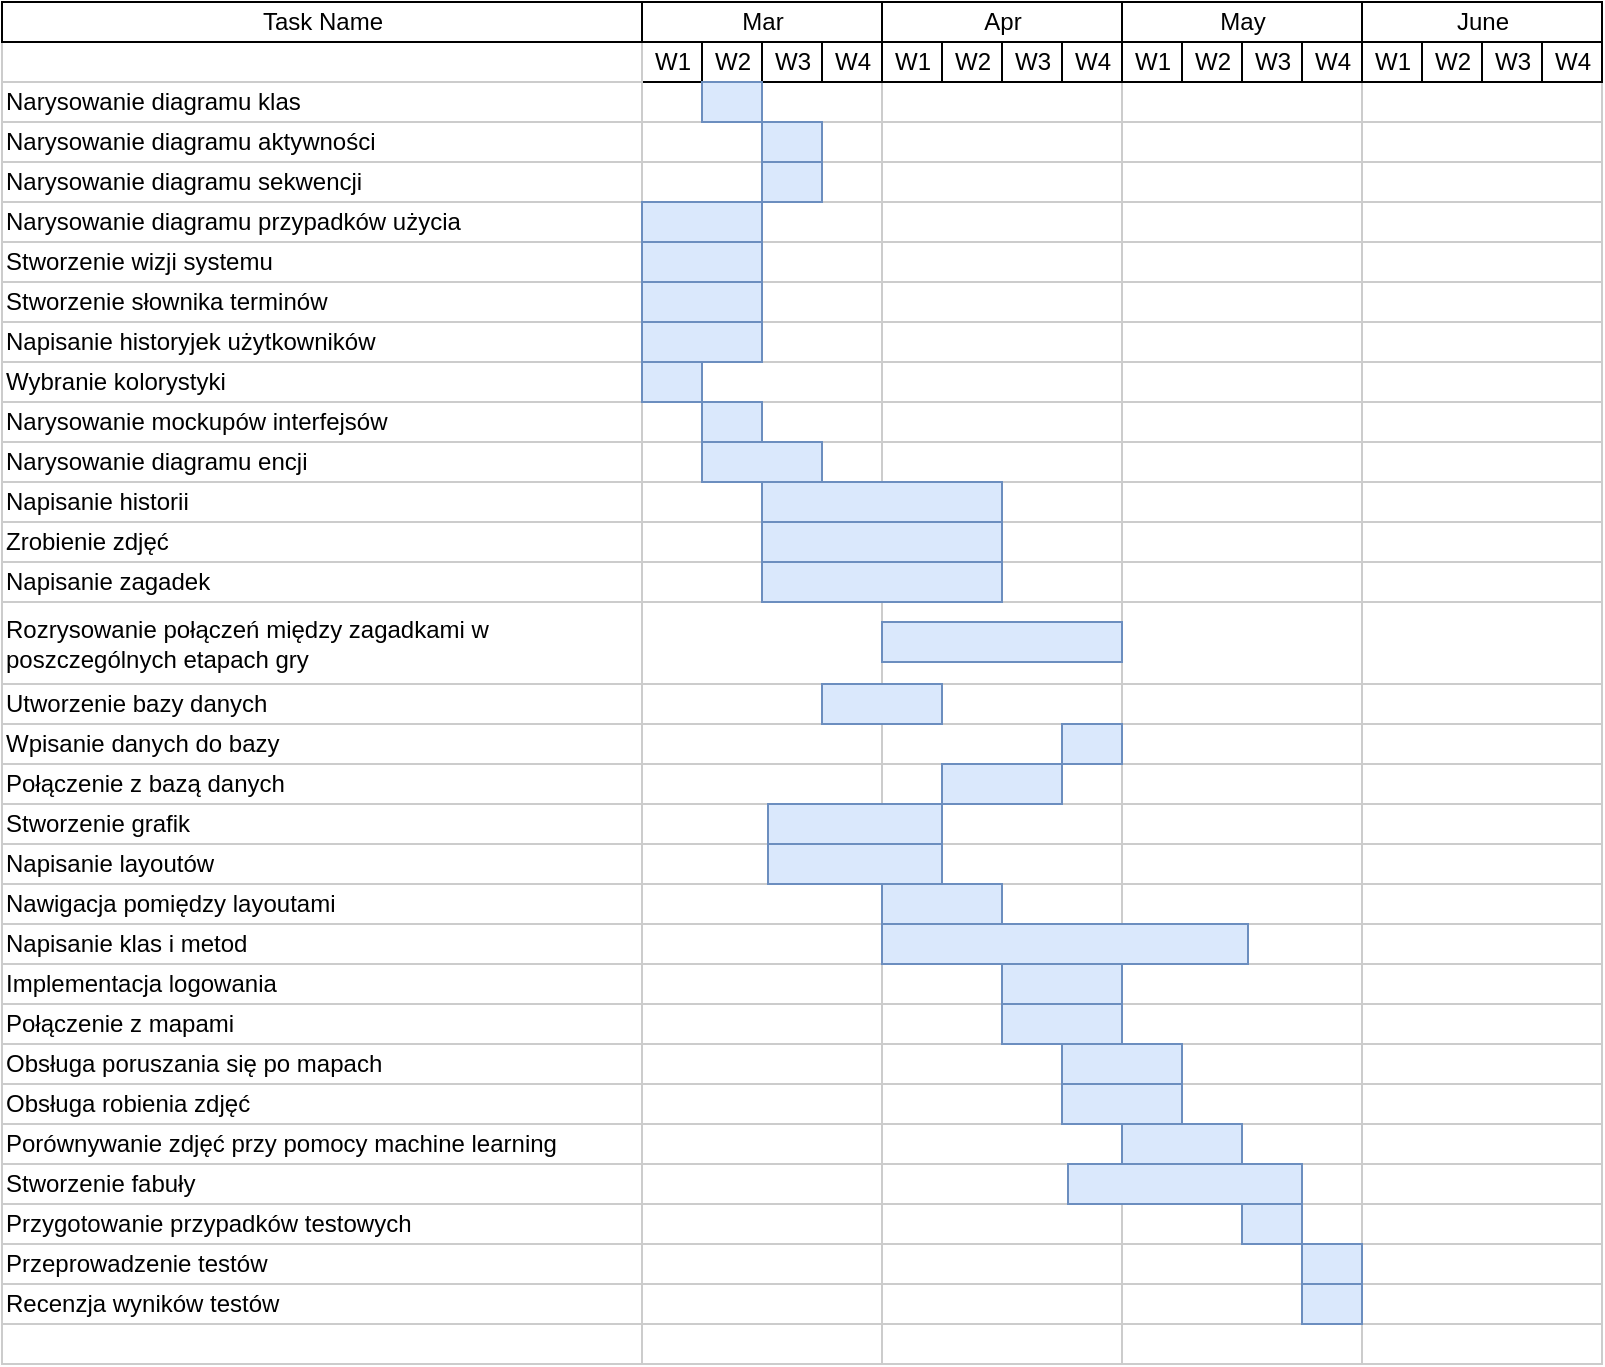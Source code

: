 <mxfile version="12.7.9" type="device"><diagram name="Page-1" id="2c4490ee-f0b8-94ab-5012-d5dc3445f7a3"><mxGraphModel dx="1359" dy="785" grid="1" gridSize="10" guides="1" tooltips="1" connect="0" arrows="1" fold="1" page="1" pageScale="1.5" pageWidth="1169" pageHeight="826" background="#ffffff" math="0" shadow="0"><root><mxCell id="0" style=";html=1;"/><mxCell id="1" style=";html=1;" parent="0"/><mxCell id="67c90442a009f359-279" value="Mar" style="strokeWidth=1;fontStyle=0;html=1;" parent="1" vertex="1"><mxGeometry x="397" y="20" width="120" height="20" as="geometry"/></mxCell><mxCell id="7a8b956e7d50b54d-104" value="Apr" style="strokeWidth=1;fontStyle=0;html=1;" parent="1" vertex="1"><mxGeometry x="517" y="20" width="120" height="20" as="geometry"/></mxCell><mxCell id="7a8b956e7d50b54d-109" value="May" style="strokeWidth=1;fontStyle=0;html=1;" parent="1" vertex="1"><mxGeometry x="637" y="20" width="120" height="20" as="geometry"/></mxCell><mxCell id="7a8b956e7d50b54d-114" value="June" style="strokeWidth=1;fontStyle=0;html=1;" parent="1" vertex="1"><mxGeometry x="757" y="20" width="120" height="20" as="geometry"/></mxCell><mxCell id="7a8b956e7d50b54d-193" value="" style="align=left;strokeColor=#CCCCCC;html=1;" parent="1" vertex="1"><mxGeometry x="397" y="60" width="120" height="20" as="geometry"/></mxCell><mxCell id="7a8b956e7d50b54d-194" value="" style="align=left;strokeColor=#CCCCCC;html=1;" parent="1" vertex="1"><mxGeometry x="397" y="80" width="120" height="20" as="geometry"/></mxCell><mxCell id="7a8b956e7d50b54d-195" value="" style="align=left;strokeColor=#CCCCCC;html=1;" parent="1" vertex="1"><mxGeometry x="397" y="100" width="120" height="20" as="geometry"/></mxCell><mxCell id="7a8b956e7d50b54d-196" value="" style="align=left;strokeColor=#CCCCCC;html=1;" parent="1" vertex="1"><mxGeometry x="397" y="120" width="120" height="20" as="geometry"/></mxCell><mxCell id="7a8b956e7d50b54d-197" value="" style="align=left;strokeColor=#CCCCCC;html=1;" parent="1" vertex="1"><mxGeometry x="397" y="140" width="120" height="20" as="geometry"/></mxCell><mxCell id="7a8b956e7d50b54d-198" value="" style="align=left;strokeColor=#CCCCCC;html=1;" parent="1" vertex="1"><mxGeometry x="397" y="160" width="120" height="20" as="geometry"/></mxCell><mxCell id="7a8b956e7d50b54d-199" value="" style="align=left;strokeColor=#CCCCCC;html=1;" parent="1" vertex="1"><mxGeometry x="397" y="180" width="120" height="20" as="geometry"/></mxCell><mxCell id="7a8b956e7d50b54d-200" value="" style="align=left;strokeColor=#CCCCCC;html=1;" parent="1" vertex="1"><mxGeometry x="397" y="200" width="120" height="20" as="geometry"/></mxCell><mxCell id="7a8b956e7d50b54d-201" value="" style="align=left;strokeColor=#CCCCCC;html=1;" parent="1" vertex="1"><mxGeometry x="397" y="220" width="120" height="20" as="geometry"/></mxCell><mxCell id="7a8b956e7d50b54d-202" value="" style="align=left;strokeColor=#CCCCCC;html=1;" parent="1" vertex="1"><mxGeometry x="397" y="240" width="120" height="20" as="geometry"/></mxCell><mxCell id="7a8b956e7d50b54d-203" value="" style="align=left;strokeColor=#CCCCCC;html=1;" parent="1" vertex="1"><mxGeometry x="397" y="260" width="120" height="20" as="geometry"/></mxCell><mxCell id="7a8b956e7d50b54d-204" value="" style="align=left;strokeColor=#CCCCCC;html=1;" parent="1" vertex="1"><mxGeometry x="397" y="280" width="120" height="20" as="geometry"/></mxCell><mxCell id="7a8b956e7d50b54d-205" value="" style="align=left;strokeColor=#CCCCCC;html=1;" parent="1" vertex="1"><mxGeometry x="397" y="300" width="120" height="20" as="geometry"/></mxCell><mxCell id="7a8b956e7d50b54d-206" value="" style="align=left;strokeColor=#CCCCCC;html=1;" parent="1" vertex="1"><mxGeometry x="397" y="320" width="120" height="41" as="geometry"/></mxCell><mxCell id="7a8b956e7d50b54d-207" value="" style="align=left;strokeColor=#CCCCCC;html=1;" parent="1" vertex="1"><mxGeometry x="397" y="361" width="120" height="20" as="geometry"/></mxCell><mxCell id="7a8b956e7d50b54d-208" value="" style="align=left;strokeColor=#CCCCCC;html=1;" parent="1" vertex="1"><mxGeometry x="397" y="381" width="120" height="20" as="geometry"/></mxCell><mxCell id="7a8b956e7d50b54d-209" value="" style="align=left;strokeColor=#CCCCCC;html=1;" parent="1" vertex="1"><mxGeometry x="517" y="60" width="120" height="20" as="geometry"/></mxCell><mxCell id="7a8b956e7d50b54d-210" value="" style="align=left;strokeColor=#CCCCCC;html=1;" parent="1" vertex="1"><mxGeometry x="517" y="80" width="120" height="20" as="geometry"/></mxCell><mxCell id="7a8b956e7d50b54d-211" value="" style="align=left;strokeColor=#CCCCCC;html=1;" parent="1" vertex="1"><mxGeometry x="517" y="100" width="120" height="20" as="geometry"/></mxCell><mxCell id="7a8b956e7d50b54d-212" value="" style="align=left;strokeColor=#CCCCCC;html=1;" parent="1" vertex="1"><mxGeometry x="517" y="120" width="120" height="20" as="geometry"/></mxCell><mxCell id="7a8b956e7d50b54d-213" value="" style="align=left;strokeColor=#CCCCCC;html=1;" parent="1" vertex="1"><mxGeometry x="517" y="140" width="120" height="20" as="geometry"/></mxCell><mxCell id="7a8b956e7d50b54d-214" value="" style="align=left;strokeColor=#CCCCCC;html=1;" parent="1" vertex="1"><mxGeometry x="517" y="160" width="120" height="20" as="geometry"/></mxCell><mxCell id="7a8b956e7d50b54d-215" value="" style="align=left;strokeColor=#CCCCCC;html=1;" parent="1" vertex="1"><mxGeometry x="517" y="180" width="120" height="20" as="geometry"/></mxCell><mxCell id="7a8b956e7d50b54d-216" value="" style="align=left;strokeColor=#CCCCCC;html=1;" parent="1" vertex="1"><mxGeometry x="517" y="200" width="120" height="20" as="geometry"/></mxCell><mxCell id="7a8b956e7d50b54d-217" value="" style="align=left;strokeColor=#CCCCCC;html=1;" parent="1" vertex="1"><mxGeometry x="517" y="220" width="120" height="20" as="geometry"/></mxCell><mxCell id="7a8b956e7d50b54d-218" value="" style="align=left;strokeColor=#CCCCCC;html=1;" parent="1" vertex="1"><mxGeometry x="517" y="240" width="120" height="20" as="geometry"/></mxCell><mxCell id="7a8b956e7d50b54d-219" value="" style="align=left;strokeColor=#CCCCCC;html=1;" parent="1" vertex="1"><mxGeometry x="517" y="260" width="120" height="20" as="geometry"/></mxCell><mxCell id="7a8b956e7d50b54d-220" value="" style="align=left;strokeColor=#CCCCCC;html=1;" parent="1" vertex="1"><mxGeometry x="517" y="280" width="120" height="20" as="geometry"/></mxCell><mxCell id="7a8b956e7d50b54d-221" value="" style="align=left;strokeColor=#CCCCCC;html=1;" parent="1" vertex="1"><mxGeometry x="517" y="300" width="120" height="20" as="geometry"/></mxCell><mxCell id="7a8b956e7d50b54d-222" value="" style="align=left;strokeColor=#CCCCCC;html=1;" parent="1" vertex="1"><mxGeometry x="517" y="320" width="120" height="41" as="geometry"/></mxCell><mxCell id="7a8b956e7d50b54d-223" value="" style="align=left;strokeColor=#CCCCCC;html=1;" parent="1" vertex="1"><mxGeometry x="517" y="361" width="120" height="20" as="geometry"/></mxCell><mxCell id="7a8b956e7d50b54d-224" value="" style="align=left;strokeColor=#CCCCCC;html=1;" parent="1" vertex="1"><mxGeometry x="517" y="381" width="120" height="20" as="geometry"/></mxCell><mxCell id="7a8b956e7d50b54d-225" value="" style="align=left;strokeColor=#CCCCCC;html=1;" parent="1" vertex="1"><mxGeometry x="637" y="60" width="120" height="20" as="geometry"/></mxCell><mxCell id="7a8b956e7d50b54d-226" value="" style="align=left;strokeColor=#CCCCCC;html=1;" parent="1" vertex="1"><mxGeometry x="637" y="80" width="120" height="20" as="geometry"/></mxCell><mxCell id="7a8b956e7d50b54d-227" value="" style="align=left;strokeColor=#CCCCCC;html=1;" parent="1" vertex="1"><mxGeometry x="637" y="100" width="120" height="20" as="geometry"/></mxCell><mxCell id="7a8b956e7d50b54d-228" value="" style="align=left;strokeColor=#CCCCCC;html=1;" parent="1" vertex="1"><mxGeometry x="637" y="120" width="120" height="20" as="geometry"/></mxCell><mxCell id="7a8b956e7d50b54d-229" value="" style="align=left;strokeColor=#CCCCCC;html=1;" parent="1" vertex="1"><mxGeometry x="637" y="140" width="120" height="20" as="geometry"/></mxCell><mxCell id="7a8b956e7d50b54d-230" value="" style="align=left;strokeColor=#CCCCCC;html=1;" parent="1" vertex="1"><mxGeometry x="637" y="160" width="120" height="20" as="geometry"/></mxCell><mxCell id="7a8b956e7d50b54d-231" value="" style="align=left;strokeColor=#CCCCCC;html=1;" parent="1" vertex="1"><mxGeometry x="637" y="180" width="120" height="20" as="geometry"/></mxCell><mxCell id="7a8b956e7d50b54d-232" value="" style="align=left;strokeColor=#CCCCCC;html=1;" parent="1" vertex="1"><mxGeometry x="637" y="200" width="120" height="20" as="geometry"/></mxCell><mxCell id="7a8b956e7d50b54d-233" value="" style="align=left;strokeColor=#CCCCCC;html=1;" parent="1" vertex="1"><mxGeometry x="637" y="220" width="120" height="20" as="geometry"/></mxCell><mxCell id="7a8b956e7d50b54d-234" value="" style="align=left;strokeColor=#CCCCCC;html=1;" parent="1" vertex="1"><mxGeometry x="637" y="240" width="120" height="20" as="geometry"/></mxCell><mxCell id="7a8b956e7d50b54d-235" value="" style="align=left;strokeColor=#CCCCCC;html=1;" parent="1" vertex="1"><mxGeometry x="637" y="260" width="120" height="20" as="geometry"/></mxCell><mxCell id="7a8b956e7d50b54d-236" value="" style="align=left;strokeColor=#CCCCCC;html=1;" parent="1" vertex="1"><mxGeometry x="637" y="280" width="120" height="20" as="geometry"/></mxCell><mxCell id="7a8b956e7d50b54d-237" value="" style="align=left;strokeColor=#CCCCCC;html=1;" parent="1" vertex="1"><mxGeometry x="637" y="300" width="120" height="20" as="geometry"/></mxCell><mxCell id="7a8b956e7d50b54d-238" value="" style="align=left;strokeColor=#CCCCCC;html=1;" parent="1" vertex="1"><mxGeometry x="637" y="320" width="120" height="41" as="geometry"/></mxCell><mxCell id="7a8b956e7d50b54d-239" value="" style="align=left;strokeColor=#CCCCCC;html=1;" parent="1" vertex="1"><mxGeometry x="637" y="361" width="120" height="20" as="geometry"/></mxCell><mxCell id="7a8b956e7d50b54d-240" value="" style="align=left;strokeColor=#CCCCCC;html=1;" parent="1" vertex="1"><mxGeometry x="637" y="381" width="120" height="20" as="geometry"/></mxCell><mxCell id="7a8b956e7d50b54d-241" value="" style="align=left;strokeColor=#CCCCCC;html=1;" parent="1" vertex="1"><mxGeometry x="757" y="60" width="120" height="20" as="geometry"/></mxCell><mxCell id="7a8b956e7d50b54d-242" value="" style="align=left;strokeColor=#CCCCCC;html=1;" parent="1" vertex="1"><mxGeometry x="757" y="80" width="120" height="20" as="geometry"/></mxCell><mxCell id="7a8b956e7d50b54d-243" value="" style="align=left;strokeColor=#CCCCCC;html=1;" parent="1" vertex="1"><mxGeometry x="757" y="100" width="120" height="20" as="geometry"/></mxCell><mxCell id="7a8b956e7d50b54d-244" value="" style="align=left;strokeColor=#CCCCCC;html=1;" parent="1" vertex="1"><mxGeometry x="757" y="120" width="120" height="20" as="geometry"/></mxCell><mxCell id="7a8b956e7d50b54d-245" value="" style="align=left;strokeColor=#CCCCCC;html=1;" parent="1" vertex="1"><mxGeometry x="757" y="140" width="120" height="20" as="geometry"/></mxCell><mxCell id="7a8b956e7d50b54d-246" value="" style="align=left;strokeColor=#CCCCCC;html=1;" parent="1" vertex="1"><mxGeometry x="757" y="160" width="120" height="20" as="geometry"/></mxCell><mxCell id="7a8b956e7d50b54d-247" value="" style="align=left;strokeColor=#CCCCCC;html=1;" parent="1" vertex="1"><mxGeometry x="757" y="180" width="120" height="20" as="geometry"/></mxCell><mxCell id="7a8b956e7d50b54d-248" value="" style="align=left;strokeColor=#CCCCCC;html=1;" parent="1" vertex="1"><mxGeometry x="757" y="200" width="120" height="20" as="geometry"/></mxCell><mxCell id="7a8b956e7d50b54d-249" value="" style="align=left;strokeColor=#CCCCCC;html=1;" parent="1" vertex="1"><mxGeometry x="757" y="220" width="120" height="20" as="geometry"/></mxCell><mxCell id="7a8b956e7d50b54d-250" value="" style="align=left;strokeColor=#CCCCCC;html=1;" parent="1" vertex="1"><mxGeometry x="757" y="240" width="120" height="20" as="geometry"/></mxCell><mxCell id="7a8b956e7d50b54d-251" value="" style="align=left;strokeColor=#CCCCCC;html=1;" parent="1" vertex="1"><mxGeometry x="757" y="260" width="120" height="20" as="geometry"/></mxCell><mxCell id="7a8b956e7d50b54d-252" value="" style="align=left;strokeColor=#CCCCCC;html=1;" parent="1" vertex="1"><mxGeometry x="757" y="280" width="120" height="20" as="geometry"/></mxCell><mxCell id="7a8b956e7d50b54d-253" value="" style="align=left;strokeColor=#CCCCCC;html=1;" parent="1" vertex="1"><mxGeometry x="757" y="300" width="120" height="20" as="geometry"/></mxCell><mxCell id="7a8b956e7d50b54d-254" value="" style="align=left;strokeColor=#CCCCCC;html=1;" parent="1" vertex="1"><mxGeometry x="757" y="320" width="120" height="41" as="geometry"/></mxCell><mxCell id="7a8b956e7d50b54d-255" value="" style="align=left;strokeColor=#CCCCCC;html=1;" parent="1" vertex="1"><mxGeometry x="757" y="361" width="120" height="20" as="geometry"/></mxCell><mxCell id="7a8b956e7d50b54d-256" value="" style="align=left;strokeColor=#CCCCCC;html=1;" parent="1" vertex="1"><mxGeometry x="757" y="381" width="120" height="20" as="geometry"/></mxCell><mxCell id="7a8b956e7d50b54d-100" value="W1" style="strokeWidth=1;fontStyle=0;html=1;" parent="1" vertex="1"><mxGeometry x="397" y="40" width="30" height="20" as="geometry"/></mxCell><mxCell id="7a8b956e7d50b54d-101" value="W2" style="strokeWidth=1;fontStyle=0;html=1;imageWidth=24;" parent="1" vertex="1"><mxGeometry x="427" y="40" width="30" height="20" as="geometry"/></mxCell><mxCell id="7a8b956e7d50b54d-102" value="W3" style="strokeWidth=1;fontStyle=0;html=1;" parent="1" vertex="1"><mxGeometry x="457" y="40" width="30" height="20" as="geometry"/></mxCell><mxCell id="7a8b956e7d50b54d-103" value="W4" style="strokeWidth=1;fontStyle=0;html=1;" parent="1" vertex="1"><mxGeometry x="487" y="40" width="30" height="20" as="geometry"/></mxCell><mxCell id="7a8b956e7d50b54d-105" value="W1" style="strokeWidth=1;fontStyle=0;html=1;" parent="1" vertex="1"><mxGeometry x="517" y="40" width="30" height="20" as="geometry"/></mxCell><mxCell id="7a8b956e7d50b54d-106" value="W2" style="strokeWidth=1;fontStyle=0;html=1;" parent="1" vertex="1"><mxGeometry x="547" y="40" width="30" height="20" as="geometry"/></mxCell><mxCell id="7a8b956e7d50b54d-107" value="W3" style="strokeWidth=1;fontStyle=0;html=1;" parent="1" vertex="1"><mxGeometry x="577" y="40" width="30" height="20" as="geometry"/></mxCell><mxCell id="7a8b956e7d50b54d-108" value="W4" style="strokeWidth=1;fontStyle=0;html=1;" parent="1" vertex="1"><mxGeometry x="607" y="40" width="30" height="20" as="geometry"/></mxCell><mxCell id="7a8b956e7d50b54d-110" value="W1" style="strokeWidth=1;fontStyle=0;html=1;" parent="1" vertex="1"><mxGeometry x="637" y="40" width="30" height="20" as="geometry"/></mxCell><mxCell id="7a8b956e7d50b54d-111" value="W2" style="strokeWidth=1;fontStyle=0;html=1;" parent="1" vertex="1"><mxGeometry x="667" y="40" width="30" height="20" as="geometry"/></mxCell><mxCell id="7a8b956e7d50b54d-112" value="W3" style="strokeWidth=1;fontStyle=0;html=1;" parent="1" vertex="1"><mxGeometry x="697" y="40" width="30" height="20" as="geometry"/></mxCell><mxCell id="7a8b956e7d50b54d-113" value="W4" style="strokeWidth=1;fontStyle=0;html=1;" parent="1" vertex="1"><mxGeometry x="727" y="40" width="30" height="20" as="geometry"/></mxCell><mxCell id="7a8b956e7d50b54d-115" value="W1" style="strokeWidth=1;fontStyle=0;html=1;" parent="1" vertex="1"><mxGeometry x="757" y="40" width="30" height="20" as="geometry"/></mxCell><mxCell id="7a8b956e7d50b54d-116" value="W2" style="strokeWidth=1;fontStyle=0;html=1;" parent="1" vertex="1"><mxGeometry x="787" y="40" width="30" height="20" as="geometry"/></mxCell><mxCell id="7a8b956e7d50b54d-117" value="W3" style="strokeWidth=1;fontStyle=0;html=1;" parent="1" vertex="1"><mxGeometry x="817" y="40" width="30" height="20" as="geometry"/></mxCell><mxCell id="7a8b956e7d50b54d-118" value="W4" style="strokeWidth=1;fontStyle=0;html=1;" parent="1" vertex="1"><mxGeometry x="847" y="40" width="30" height="20" as="geometry"/></mxCell><mxCell id="7a8b956e7d50b54d-358" value="" style="align=left;strokeColor=#6c8ebf;html=1;fillColor=#dae8fc;" parent="1" vertex="1"><mxGeometry x="427" y="60" width="30" height="20" as="geometry"/></mxCell><mxCell id="7a8b956e7d50b54d-359" value="" style="align=left;strokeColor=#6c8ebf;html=1;fillColor=#dae8fc;" parent="1" vertex="1"><mxGeometry x="457" y="80" width="30" height="20" as="geometry"/></mxCell><mxCell id="7a8b956e7d50b54d-360" value="" style="align=left;strokeColor=#6c8ebf;html=1;fillColor=#dae8fc;" parent="1" vertex="1"><mxGeometry x="457" y="100" width="30" height="20" as="geometry"/></mxCell><mxCell id="xku63MTmwabZHnDBrseJ-1" value="" style="align=left;strokeColor=#CCCCCC;html=1;" vertex="1" parent="1"><mxGeometry x="77.0" y="40.0" width="320.0" height="20.0" as="geometry"/></mxCell><mxCell id="xku63MTmwabZHnDBrseJ-2" value="Narysowanie diagramu klas" style="align=left;strokeColor=#CCCCCC;html=1;" vertex="1" parent="1"><mxGeometry x="77" y="60.0" width="320" height="20" as="geometry"/></mxCell><mxCell id="xku63MTmwabZHnDBrseJ-3" value="Narysowanie diagramu aktywności" style="align=left;strokeColor=#CCCCCC;html=1;" vertex="1" parent="1"><mxGeometry x="77.0" y="80.0" width="320.0" height="20" as="geometry"/></mxCell><mxCell id="xku63MTmwabZHnDBrseJ-4" value="Narysowanie diagramu sekwencji" style="align=left;strokeColor=#CCCCCC;html=1;" vertex="1" parent="1"><mxGeometry x="77.0" y="100.0" width="320.0" height="20" as="geometry"/></mxCell><mxCell id="xku63MTmwabZHnDBrseJ-5" value="Narysowanie diagramu przypadków użycia" style="align=left;strokeColor=#CCCCCC;html=1;" vertex="1" parent="1"><mxGeometry x="77.0" y="120.0" width="320.0" height="20" as="geometry"/></mxCell><mxCell id="xku63MTmwabZHnDBrseJ-6" value="Stworzenie wizji systemu" style="align=left;strokeColor=#CCCCCC;html=1;" vertex="1" parent="1"><mxGeometry x="77.0" y="140.0" width="320.0" height="20" as="geometry"/></mxCell><mxCell id="xku63MTmwabZHnDBrseJ-7" value="Task Name" style="strokeWidth=1;fontStyle=0;html=1;" vertex="1" parent="1"><mxGeometry x="77" y="20" width="320" height="20" as="geometry"/></mxCell><mxCell id="xku63MTmwabZHnDBrseJ-8" value="Stworzenie słownika terminów" style="align=left;strokeColor=#CCCCCC;html=1;" vertex="1" parent="1"><mxGeometry x="77.0" y="160.0" width="320.0" height="20" as="geometry"/></mxCell><mxCell id="xku63MTmwabZHnDBrseJ-9" value="Napisanie historyjek użytkowników" style="align=left;strokeColor=#CCCCCC;html=1;" vertex="1" parent="1"><mxGeometry x="77.0" y="180.0" width="320.0" height="20" as="geometry"/></mxCell><mxCell id="xku63MTmwabZHnDBrseJ-10" value="Wybranie kolorystyki" style="align=left;strokeColor=#CCCCCC;html=1;" vertex="1" parent="1"><mxGeometry x="77.0" y="200.0" width="320.0" height="20" as="geometry"/></mxCell><mxCell id="xku63MTmwabZHnDBrseJ-13" value="Narysowanie mockupów interfejsów" style="align=left;strokeColor=#CCCCCC;html=1;" vertex="1" parent="1"><mxGeometry x="77.0" y="220.0" width="320.0" height="20" as="geometry"/></mxCell><mxCell id="xku63MTmwabZHnDBrseJ-14" value="Narysowanie diagramu encji" style="align=left;strokeColor=#CCCCCC;html=1;" vertex="1" parent="1"><mxGeometry x="77.0" y="240.0" width="320.0" height="20" as="geometry"/></mxCell><mxCell id="xku63MTmwabZHnDBrseJ-15" value="Napisanie historii&amp;nbsp;" style="align=left;strokeColor=#CCCCCC;html=1;" vertex="1" parent="1"><mxGeometry x="77.0" y="260.0" width="320.0" height="20" as="geometry"/></mxCell><mxCell id="xku63MTmwabZHnDBrseJ-16" value="Zrobienie zdjęć" style="align=left;strokeColor=#CCCCCC;html=1;" vertex="1" parent="1"><mxGeometry x="77.0" y="280.0" width="320.0" height="20" as="geometry"/></mxCell><mxCell id="xku63MTmwabZHnDBrseJ-17" value="Napisanie zagadek" style="align=left;strokeColor=#CCCCCC;html=1;" vertex="1" parent="1"><mxGeometry x="77.0" y="300.0" width="320.0" height="20" as="geometry"/></mxCell><mxCell id="xku63MTmwabZHnDBrseJ-18" value="Rozrysowanie połączeń między zagadkami w &lt;br&gt;poszczególnych etapach gry" style="align=left;strokeColor=#CCCCCC;html=1;" vertex="1" parent="1"><mxGeometry x="77" y="320" width="320" height="41" as="geometry"/></mxCell><mxCell id="xku63MTmwabZHnDBrseJ-19" value="Utworzenie bazy danych" style="align=left;strokeColor=#CCCCCC;html=1;" vertex="1" parent="1"><mxGeometry x="77.0" y="361.0" width="320.0" height="20" as="geometry"/></mxCell><mxCell id="xku63MTmwabZHnDBrseJ-20" value="Wpisanie danych do bazy" style="align=left;strokeColor=#CCCCCC;html=1;" vertex="1" parent="1"><mxGeometry x="77.0" y="381.0" width="320.0" height="20" as="geometry"/></mxCell><mxCell id="xku63MTmwabZHnDBrseJ-21" value="" style="align=left;strokeColor=#CCCCCC;html=1;" vertex="1" parent="1"><mxGeometry x="397" y="401" width="120" height="20" as="geometry"/></mxCell><mxCell id="xku63MTmwabZHnDBrseJ-22" value="" style="align=left;strokeColor=#CCCCCC;html=1;" vertex="1" parent="1"><mxGeometry x="397" y="421" width="120" height="20" as="geometry"/></mxCell><mxCell id="xku63MTmwabZHnDBrseJ-23" value="" style="align=left;strokeColor=#CCCCCC;html=1;" vertex="1" parent="1"><mxGeometry x="397" y="441" width="120" height="20" as="geometry"/></mxCell><mxCell id="xku63MTmwabZHnDBrseJ-24" value="" style="align=left;strokeColor=#CCCCCC;html=1;" vertex="1" parent="1"><mxGeometry x="397" y="461" width="120" height="20" as="geometry"/></mxCell><mxCell id="xku63MTmwabZHnDBrseJ-25" value="" style="align=left;strokeColor=#CCCCCC;html=1;" vertex="1" parent="1"><mxGeometry x="397" y="481" width="120" height="20" as="geometry"/></mxCell><mxCell id="xku63MTmwabZHnDBrseJ-26" value="" style="align=left;strokeColor=#CCCCCC;html=1;" vertex="1" parent="1"><mxGeometry x="397" y="501" width="120" height="20" as="geometry"/></mxCell><mxCell id="xku63MTmwabZHnDBrseJ-27" value="" style="align=left;strokeColor=#CCCCCC;html=1;" vertex="1" parent="1"><mxGeometry x="397" y="521" width="120" height="20" as="geometry"/></mxCell><mxCell id="xku63MTmwabZHnDBrseJ-28" value="" style="align=left;strokeColor=#CCCCCC;html=1;" vertex="1" parent="1"><mxGeometry x="397" y="541" width="120" height="20" as="geometry"/></mxCell><mxCell id="xku63MTmwabZHnDBrseJ-29" value="" style="align=left;strokeColor=#CCCCCC;html=1;" vertex="1" parent="1"><mxGeometry x="517" y="401" width="120" height="20" as="geometry"/></mxCell><mxCell id="xku63MTmwabZHnDBrseJ-30" value="" style="align=left;strokeColor=#CCCCCC;html=1;" vertex="1" parent="1"><mxGeometry x="517" y="421" width="120" height="20" as="geometry"/></mxCell><mxCell id="xku63MTmwabZHnDBrseJ-31" value="" style="align=left;strokeColor=#CCCCCC;html=1;" vertex="1" parent="1"><mxGeometry x="517" y="441" width="120" height="20" as="geometry"/></mxCell><mxCell id="xku63MTmwabZHnDBrseJ-32" value="" style="align=left;strokeColor=#CCCCCC;html=1;" vertex="1" parent="1"><mxGeometry x="517" y="461" width="120" height="20" as="geometry"/></mxCell><mxCell id="xku63MTmwabZHnDBrseJ-33" value="" style="align=left;strokeColor=#CCCCCC;html=1;" vertex="1" parent="1"><mxGeometry x="517" y="481" width="120" height="20" as="geometry"/></mxCell><mxCell id="xku63MTmwabZHnDBrseJ-34" value="" style="align=left;strokeColor=#CCCCCC;html=1;" vertex="1" parent="1"><mxGeometry x="517" y="501" width="120" height="20" as="geometry"/></mxCell><mxCell id="xku63MTmwabZHnDBrseJ-35" value="" style="align=left;strokeColor=#CCCCCC;html=1;" vertex="1" parent="1"><mxGeometry x="517" y="521" width="120" height="20" as="geometry"/></mxCell><mxCell id="xku63MTmwabZHnDBrseJ-36" value="" style="align=left;strokeColor=#CCCCCC;html=1;" vertex="1" parent="1"><mxGeometry x="517" y="541" width="120" height="20" as="geometry"/></mxCell><mxCell id="xku63MTmwabZHnDBrseJ-37" value="" style="align=left;strokeColor=#CCCCCC;html=1;" vertex="1" parent="1"><mxGeometry x="637" y="401" width="120" height="20" as="geometry"/></mxCell><mxCell id="xku63MTmwabZHnDBrseJ-38" value="" style="align=left;strokeColor=#CCCCCC;html=1;" vertex="1" parent="1"><mxGeometry x="637" y="421" width="120" height="20" as="geometry"/></mxCell><mxCell id="xku63MTmwabZHnDBrseJ-39" value="" style="align=left;strokeColor=#CCCCCC;html=1;" vertex="1" parent="1"><mxGeometry x="637" y="441" width="120" height="20" as="geometry"/></mxCell><mxCell id="xku63MTmwabZHnDBrseJ-40" value="" style="align=left;strokeColor=#CCCCCC;html=1;" vertex="1" parent="1"><mxGeometry x="637" y="461" width="120" height="20" as="geometry"/></mxCell><mxCell id="xku63MTmwabZHnDBrseJ-41" value="" style="align=left;strokeColor=#CCCCCC;html=1;" vertex="1" parent="1"><mxGeometry x="637" y="481" width="120" height="20" as="geometry"/></mxCell><mxCell id="xku63MTmwabZHnDBrseJ-42" value="" style="align=left;strokeColor=#CCCCCC;html=1;" vertex="1" parent="1"><mxGeometry x="637" y="501" width="120" height="20" as="geometry"/></mxCell><mxCell id="xku63MTmwabZHnDBrseJ-43" value="" style="align=left;strokeColor=#CCCCCC;html=1;" vertex="1" parent="1"><mxGeometry x="637" y="521" width="120" height="20" as="geometry"/></mxCell><mxCell id="xku63MTmwabZHnDBrseJ-44" value="" style="align=left;strokeColor=#CCCCCC;html=1;" vertex="1" parent="1"><mxGeometry x="637" y="541" width="120" height="20" as="geometry"/></mxCell><mxCell id="xku63MTmwabZHnDBrseJ-45" value="" style="align=left;strokeColor=#CCCCCC;html=1;" vertex="1" parent="1"><mxGeometry x="757" y="401" width="120" height="20" as="geometry"/></mxCell><mxCell id="xku63MTmwabZHnDBrseJ-46" value="" style="align=left;strokeColor=#CCCCCC;html=1;" vertex="1" parent="1"><mxGeometry x="757" y="421" width="120" height="20" as="geometry"/></mxCell><mxCell id="xku63MTmwabZHnDBrseJ-47" value="" style="align=left;strokeColor=#CCCCCC;html=1;" vertex="1" parent="1"><mxGeometry x="757" y="441" width="120" height="20" as="geometry"/></mxCell><mxCell id="xku63MTmwabZHnDBrseJ-48" value="" style="align=left;strokeColor=#CCCCCC;html=1;" vertex="1" parent="1"><mxGeometry x="757" y="461" width="120" height="20" as="geometry"/></mxCell><mxCell id="xku63MTmwabZHnDBrseJ-49" value="" style="align=left;strokeColor=#CCCCCC;html=1;" vertex="1" parent="1"><mxGeometry x="757" y="481" width="120" height="20" as="geometry"/></mxCell><mxCell id="xku63MTmwabZHnDBrseJ-50" value="" style="align=left;strokeColor=#CCCCCC;html=1;" vertex="1" parent="1"><mxGeometry x="757" y="501" width="120" height="20" as="geometry"/></mxCell><mxCell id="xku63MTmwabZHnDBrseJ-51" value="" style="align=left;strokeColor=#CCCCCC;html=1;" vertex="1" parent="1"><mxGeometry x="757" y="521" width="120" height="20" as="geometry"/></mxCell><mxCell id="xku63MTmwabZHnDBrseJ-52" value="" style="align=left;strokeColor=#CCCCCC;html=1;" vertex="1" parent="1"><mxGeometry x="757" y="541" width="120" height="20" as="geometry"/></mxCell><mxCell id="xku63MTmwabZHnDBrseJ-55" value="Połączenie z bazą danych" style="align=left;strokeColor=#CCCCCC;html=1;" vertex="1" parent="1"><mxGeometry x="77.0" y="401.0" width="320.0" height="20" as="geometry"/></mxCell><mxCell id="xku63MTmwabZHnDBrseJ-56" value="Stworzenie grafik" style="align=left;strokeColor=#CCCCCC;html=1;" vertex="1" parent="1"><mxGeometry x="77.0" y="421.0" width="320.0" height="20" as="geometry"/></mxCell><mxCell id="xku63MTmwabZHnDBrseJ-57" value="Napisanie layoutów" style="align=left;strokeColor=#CCCCCC;html=1;" vertex="1" parent="1"><mxGeometry x="77.0" y="441.0" width="320.0" height="20" as="geometry"/></mxCell><mxCell id="xku63MTmwabZHnDBrseJ-58" value="Nawigacja pomiędzy layoutami" style="align=left;strokeColor=#CCCCCC;html=1;" vertex="1" parent="1"><mxGeometry x="77.0" y="461.0" width="320.0" height="20" as="geometry"/></mxCell><mxCell id="xku63MTmwabZHnDBrseJ-59" value="Napisanie klas i metod" style="align=left;strokeColor=#CCCCCC;html=1;" vertex="1" parent="1"><mxGeometry x="77.0" y="481.0" width="320.0" height="20" as="geometry"/></mxCell><mxCell id="xku63MTmwabZHnDBrseJ-60" value="Implementacja logowania" style="align=left;strokeColor=#CCCCCC;html=1;" vertex="1" parent="1"><mxGeometry x="77.0" y="501.0" width="320.0" height="20" as="geometry"/></mxCell><mxCell id="xku63MTmwabZHnDBrseJ-61" value="Połączenie z mapami" style="align=left;strokeColor=#CCCCCC;html=1;" vertex="1" parent="1"><mxGeometry x="77.0" y="521.0" width="320.0" height="20" as="geometry"/></mxCell><mxCell id="xku63MTmwabZHnDBrseJ-62" value="Obsługa poruszania się po mapach" style="align=left;strokeColor=#CCCCCC;html=1;" vertex="1" parent="1"><mxGeometry x="77.0" y="541.0" width="320.0" height="20" as="geometry"/></mxCell><mxCell id="xku63MTmwabZHnDBrseJ-153" value="" style="align=left;strokeColor=#CCCCCC;html=1;" vertex="1" parent="1"><mxGeometry x="397" y="561" width="120" height="20" as="geometry"/></mxCell><mxCell id="xku63MTmwabZHnDBrseJ-154" value="" style="align=left;strokeColor=#CCCCCC;html=1;" vertex="1" parent="1"><mxGeometry x="397" y="581" width="120" height="20" as="geometry"/></mxCell><mxCell id="xku63MTmwabZHnDBrseJ-155" value="" style="align=left;strokeColor=#CCCCCC;html=1;" vertex="1" parent="1"><mxGeometry x="517" y="561" width="120" height="20" as="geometry"/></mxCell><mxCell id="xku63MTmwabZHnDBrseJ-156" value="" style="align=left;strokeColor=#CCCCCC;html=1;" vertex="1" parent="1"><mxGeometry x="517" y="581" width="120" height="20" as="geometry"/></mxCell><mxCell id="xku63MTmwabZHnDBrseJ-157" value="" style="align=left;strokeColor=#CCCCCC;html=1;" vertex="1" parent="1"><mxGeometry x="637" y="561" width="120" height="20" as="geometry"/></mxCell><mxCell id="xku63MTmwabZHnDBrseJ-158" value="" style="align=left;strokeColor=#CCCCCC;html=1;" vertex="1" parent="1"><mxGeometry x="637" y="581" width="120" height="20" as="geometry"/></mxCell><mxCell id="xku63MTmwabZHnDBrseJ-159" value="" style="align=left;strokeColor=#CCCCCC;html=1;" vertex="1" parent="1"><mxGeometry x="757" y="561" width="120" height="20" as="geometry"/></mxCell><mxCell id="xku63MTmwabZHnDBrseJ-160" value="" style="align=left;strokeColor=#CCCCCC;html=1;" vertex="1" parent="1"><mxGeometry x="757" y="581" width="120" height="20" as="geometry"/></mxCell><mxCell id="xku63MTmwabZHnDBrseJ-161" value="Obsługa robienia zdjęć" style="align=left;strokeColor=#CCCCCC;html=1;" vertex="1" parent="1"><mxGeometry x="77.0" y="561.0" width="320.0" height="20" as="geometry"/></mxCell><mxCell id="xku63MTmwabZHnDBrseJ-162" value="Porównywanie zdjęć przy pomocy machine learning" style="align=left;strokeColor=#CCCCCC;html=1;" vertex="1" parent="1"><mxGeometry x="77.0" y="581.0" width="320.0" height="20" as="geometry"/></mxCell><mxCell id="xku63MTmwabZHnDBrseJ-163" value="" style="align=left;strokeColor=#CCCCCC;html=1;" vertex="1" parent="1"><mxGeometry x="397" y="601" width="120" height="20" as="geometry"/></mxCell><mxCell id="xku63MTmwabZHnDBrseJ-164" value="" style="align=left;strokeColor=#CCCCCC;html=1;" vertex="1" parent="1"><mxGeometry x="397" y="621" width="120" height="20" as="geometry"/></mxCell><mxCell id="xku63MTmwabZHnDBrseJ-165" value="" style="align=left;strokeColor=#CCCCCC;html=1;" vertex="1" parent="1"><mxGeometry x="397" y="641" width="120" height="20" as="geometry"/></mxCell><mxCell id="xku63MTmwabZHnDBrseJ-166" value="" style="align=left;strokeColor=#CCCCCC;html=1;" vertex="1" parent="1"><mxGeometry x="397" y="661" width="120" height="20" as="geometry"/></mxCell><mxCell id="xku63MTmwabZHnDBrseJ-167" value="" style="align=left;strokeColor=#CCCCCC;html=1;" vertex="1" parent="1"><mxGeometry x="397" y="681" width="120" height="20" as="geometry"/></mxCell><mxCell id="xku63MTmwabZHnDBrseJ-171" value="" style="align=left;strokeColor=#CCCCCC;html=1;" vertex="1" parent="1"><mxGeometry x="517" y="601" width="120" height="20" as="geometry"/></mxCell><mxCell id="xku63MTmwabZHnDBrseJ-172" value="" style="align=left;strokeColor=#CCCCCC;html=1;" vertex="1" parent="1"><mxGeometry x="517" y="621" width="120" height="20" as="geometry"/></mxCell><mxCell id="xku63MTmwabZHnDBrseJ-173" value="" style="align=left;strokeColor=#CCCCCC;html=1;" vertex="1" parent="1"><mxGeometry x="517" y="641" width="120" height="20" as="geometry"/></mxCell><mxCell id="xku63MTmwabZHnDBrseJ-174" value="" style="align=left;strokeColor=#CCCCCC;html=1;" vertex="1" parent="1"><mxGeometry x="517" y="661" width="120" height="20" as="geometry"/></mxCell><mxCell id="xku63MTmwabZHnDBrseJ-175" value="" style="align=left;strokeColor=#CCCCCC;html=1;" vertex="1" parent="1"><mxGeometry x="517" y="681" width="120" height="20" as="geometry"/></mxCell><mxCell id="xku63MTmwabZHnDBrseJ-179" value="" style="align=left;strokeColor=#CCCCCC;html=1;" vertex="1" parent="1"><mxGeometry x="637" y="601" width="120" height="20" as="geometry"/></mxCell><mxCell id="xku63MTmwabZHnDBrseJ-180" value="" style="align=left;strokeColor=#CCCCCC;html=1;" vertex="1" parent="1"><mxGeometry x="637" y="621" width="120" height="20" as="geometry"/></mxCell><mxCell id="xku63MTmwabZHnDBrseJ-181" value="" style="align=left;strokeColor=#CCCCCC;html=1;" vertex="1" parent="1"><mxGeometry x="637" y="641" width="120" height="20" as="geometry"/></mxCell><mxCell id="xku63MTmwabZHnDBrseJ-182" value="" style="align=left;strokeColor=#CCCCCC;html=1;" vertex="1" parent="1"><mxGeometry x="637" y="661" width="120" height="20" as="geometry"/></mxCell><mxCell id="xku63MTmwabZHnDBrseJ-183" value="" style="align=left;strokeColor=#CCCCCC;html=1;" vertex="1" parent="1"><mxGeometry x="637" y="681" width="120" height="20" as="geometry"/></mxCell><mxCell id="xku63MTmwabZHnDBrseJ-187" value="" style="align=left;strokeColor=#CCCCCC;html=1;" vertex="1" parent="1"><mxGeometry x="757" y="601" width="120" height="20" as="geometry"/></mxCell><mxCell id="xku63MTmwabZHnDBrseJ-188" value="" style="align=left;strokeColor=#CCCCCC;html=1;" vertex="1" parent="1"><mxGeometry x="757" y="621" width="120" height="20" as="geometry"/></mxCell><mxCell id="xku63MTmwabZHnDBrseJ-189" value="" style="align=left;strokeColor=#CCCCCC;html=1;" vertex="1" parent="1"><mxGeometry x="757" y="641" width="120" height="20" as="geometry"/></mxCell><mxCell id="xku63MTmwabZHnDBrseJ-190" value="" style="align=left;strokeColor=#CCCCCC;html=1;" vertex="1" parent="1"><mxGeometry x="757" y="661" width="120" height="20" as="geometry"/></mxCell><mxCell id="xku63MTmwabZHnDBrseJ-191" value="" style="align=left;strokeColor=#CCCCCC;html=1;" vertex="1" parent="1"><mxGeometry x="757" y="681" width="120" height="20" as="geometry"/></mxCell><mxCell id="xku63MTmwabZHnDBrseJ-197" value="Stworzenie fabuły" style="align=left;strokeColor=#CCCCCC;html=1;" vertex="1" parent="1"><mxGeometry x="77.0" y="601.0" width="320.0" height="20" as="geometry"/></mxCell><mxCell id="xku63MTmwabZHnDBrseJ-198" value="Przygotowanie przypadków testowych" style="align=left;strokeColor=#CCCCCC;html=1;" vertex="1" parent="1"><mxGeometry x="77.0" y="621.0" width="320.0" height="20" as="geometry"/></mxCell><mxCell id="xku63MTmwabZHnDBrseJ-199" value="Przeprowadzenie testów" style="align=left;strokeColor=#CCCCCC;html=1;" vertex="1" parent="1"><mxGeometry x="77.0" y="641.0" width="320.0" height="20" as="geometry"/></mxCell><mxCell id="xku63MTmwabZHnDBrseJ-200" value="Recenzja wyników testów" style="align=left;strokeColor=#CCCCCC;html=1;" vertex="1" parent="1"><mxGeometry x="77.0" y="661.0" width="320.0" height="20" as="geometry"/></mxCell><mxCell id="xku63MTmwabZHnDBrseJ-201" value="" style="align=left;strokeColor=#CCCCCC;html=1;" vertex="1" parent="1"><mxGeometry x="77.0" y="681.0" width="320.0" height="20" as="geometry"/></mxCell><mxCell id="xku63MTmwabZHnDBrseJ-263" value="" style="align=left;strokeColor=#6c8ebf;html=1;fillColor=#dae8fc;" vertex="1" parent="1"><mxGeometry x="427" y="220" width="30" height="20" as="geometry"/></mxCell><mxCell id="xku63MTmwabZHnDBrseJ-264" value="" style="align=left;strokeColor=#6c8ebf;html=1;fillColor=#dae8fc;" vertex="1" parent="1"><mxGeometry x="397" y="120" width="60" height="20" as="geometry"/></mxCell><mxCell id="xku63MTmwabZHnDBrseJ-265" value="" style="align=left;strokeColor=#6c8ebf;html=1;fillColor=#dae8fc;" vertex="1" parent="1"><mxGeometry x="397" y="180" width="60" height="20" as="geometry"/></mxCell><mxCell id="xku63MTmwabZHnDBrseJ-269" value="" style="align=left;strokeColor=#6c8ebf;html=1;fillColor=#dae8fc;" vertex="1" parent="1"><mxGeometry x="397" y="200" width="30" height="20" as="geometry"/></mxCell><mxCell id="xku63MTmwabZHnDBrseJ-270" value="" style="align=left;strokeColor=#6c8ebf;html=1;fillColor=#dae8fc;" vertex="1" parent="1"><mxGeometry x="397" y="140" width="60" height="20" as="geometry"/></mxCell><mxCell id="xku63MTmwabZHnDBrseJ-271" value="" style="align=left;strokeColor=#6c8ebf;html=1;fillColor=#dae8fc;" vertex="1" parent="1"><mxGeometry x="397" y="160" width="60" height="20" as="geometry"/></mxCell><mxCell id="xku63MTmwabZHnDBrseJ-272" value="" style="align=left;strokeColor=#6c8ebf;html=1;fillColor=#dae8fc;" vertex="1" parent="1"><mxGeometry x="427" y="240" width="60" height="20" as="geometry"/></mxCell><mxCell id="xku63MTmwabZHnDBrseJ-273" value="" style="align=left;strokeColor=#6c8ebf;html=1;fillColor=#dae8fc;" vertex="1" parent="1"><mxGeometry x="457" y="300" width="120" height="20" as="geometry"/></mxCell><mxCell id="xku63MTmwabZHnDBrseJ-274" value="" style="align=left;strokeColor=#6c8ebf;html=1;fillColor=#dae8fc;" vertex="1" parent="1"><mxGeometry x="457" y="280" width="120" height="20" as="geometry"/></mxCell><mxCell id="xku63MTmwabZHnDBrseJ-275" value="" style="align=left;strokeColor=#6c8ebf;html=1;fillColor=#dae8fc;" vertex="1" parent="1"><mxGeometry x="457" y="260" width="120" height="20" as="geometry"/></mxCell><mxCell id="xku63MTmwabZHnDBrseJ-276" value="" style="align=left;strokeColor=#6c8ebf;html=1;fillColor=#dae8fc;" vertex="1" parent="1"><mxGeometry x="517" y="330" width="120" height="20" as="geometry"/></mxCell><mxCell id="xku63MTmwabZHnDBrseJ-277" value="" style="align=left;strokeColor=#6c8ebf;html=1;fillColor=#dae8fc;" vertex="1" parent="1"><mxGeometry x="460" y="421" width="87" height="20" as="geometry"/></mxCell><mxCell id="xku63MTmwabZHnDBrseJ-278" value="" style="align=left;strokeColor=#6c8ebf;html=1;fillColor=#dae8fc;" vertex="1" parent="1"><mxGeometry x="460" y="441" width="87" height="20" as="geometry"/></mxCell><mxCell id="xku63MTmwabZHnDBrseJ-279" value="" style="align=left;strokeColor=#6c8ebf;html=1;fillColor=#dae8fc;" vertex="1" parent="1"><mxGeometry x="487" y="361" width="60" height="20" as="geometry"/></mxCell><mxCell id="xku63MTmwabZHnDBrseJ-280" value="" style="align=left;strokeColor=#6c8ebf;html=1;fillColor=#dae8fc;" vertex="1" parent="1"><mxGeometry x="607" y="381" width="30" height="20" as="geometry"/></mxCell><mxCell id="xku63MTmwabZHnDBrseJ-282" value="" style="align=left;strokeColor=#6c8ebf;html=1;fillColor=#dae8fc;" vertex="1" parent="1"><mxGeometry x="547" y="401" width="60" height="20" as="geometry"/></mxCell><mxCell id="xku63MTmwabZHnDBrseJ-283" value="" style="align=left;strokeColor=#6c8ebf;html=1;fillColor=#dae8fc;" vertex="1" parent="1"><mxGeometry x="517" y="461" width="60" height="20" as="geometry"/></mxCell><mxCell id="xku63MTmwabZHnDBrseJ-284" value="" style="align=left;strokeColor=#6c8ebf;html=1;fillColor=#dae8fc;" vertex="1" parent="1"><mxGeometry x="517" y="481" width="183" height="20" as="geometry"/></mxCell><mxCell id="xku63MTmwabZHnDBrseJ-285" value="" style="align=left;strokeColor=#6c8ebf;html=1;fillColor=#dae8fc;" vertex="1" parent="1"><mxGeometry x="727" y="641" width="30" height="20" as="geometry"/></mxCell><mxCell id="xku63MTmwabZHnDBrseJ-286" value="" style="align=left;strokeColor=#6c8ebf;html=1;fillColor=#dae8fc;" vertex="1" parent="1"><mxGeometry x="727" y="661" width="30" height="20" as="geometry"/></mxCell><mxCell id="xku63MTmwabZHnDBrseJ-287" value="" style="align=left;strokeColor=#6c8ebf;html=1;fillColor=#dae8fc;" vertex="1" parent="1"><mxGeometry x="697" y="621" width="30" height="20" as="geometry"/></mxCell><mxCell id="xku63MTmwabZHnDBrseJ-288" value="" style="align=left;strokeColor=#6c8ebf;html=1;fillColor=#dae8fc;" vertex="1" parent="1"><mxGeometry x="577" y="501" width="60" height="20" as="geometry"/></mxCell><mxCell id="xku63MTmwabZHnDBrseJ-289" value="" style="align=left;strokeColor=#6c8ebf;html=1;fillColor=#dae8fc;" vertex="1" parent="1"><mxGeometry x="577" y="521" width="60" height="20" as="geometry"/></mxCell><mxCell id="xku63MTmwabZHnDBrseJ-290" value="" style="align=left;strokeColor=#6c8ebf;html=1;fillColor=#dae8fc;" vertex="1" parent="1"><mxGeometry x="607" y="541" width="60" height="20" as="geometry"/></mxCell><mxCell id="xku63MTmwabZHnDBrseJ-292" value="" style="align=left;strokeColor=#6c8ebf;html=1;fillColor=#dae8fc;" vertex="1" parent="1"><mxGeometry x="637" y="581" width="60" height="20" as="geometry"/></mxCell><mxCell id="xku63MTmwabZHnDBrseJ-293" value="" style="align=left;strokeColor=#6c8ebf;html=1;fillColor=#dae8fc;" vertex="1" parent="1"><mxGeometry x="610" y="601" width="117" height="20" as="geometry"/></mxCell><mxCell id="xku63MTmwabZHnDBrseJ-294" value="" style="align=left;strokeColor=#6c8ebf;html=1;fillColor=#dae8fc;" vertex="1" parent="1"><mxGeometry x="607" y="561" width="60" height="20" as="geometry"/></mxCell></root></mxGraphModel></diagram></mxfile>